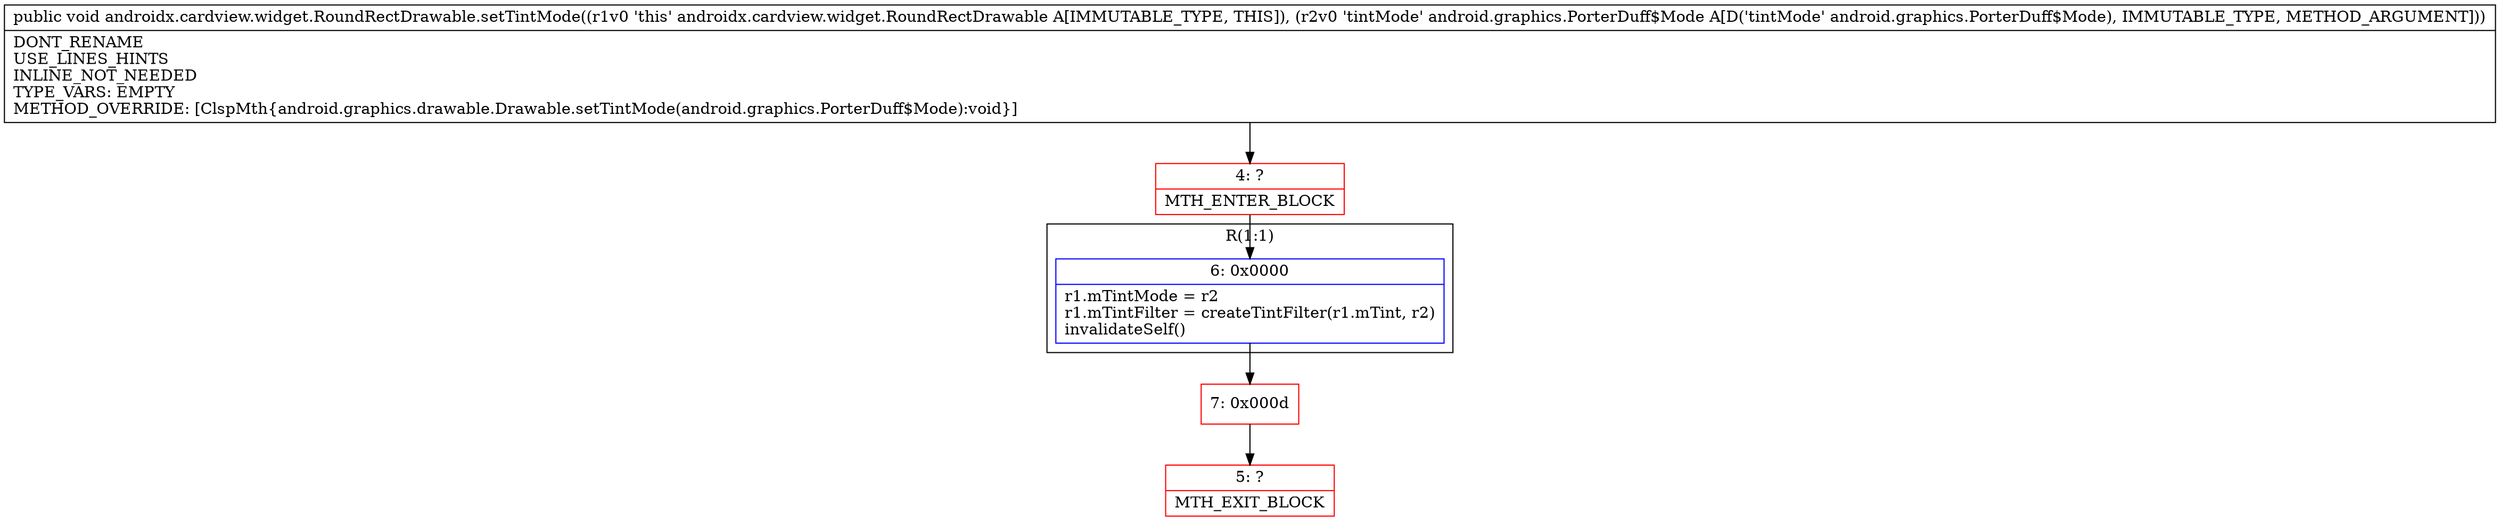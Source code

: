 digraph "CFG forandroidx.cardview.widget.RoundRectDrawable.setTintMode(Landroid\/graphics\/PorterDuff$Mode;)V" {
subgraph cluster_Region_160740086 {
label = "R(1:1)";
node [shape=record,color=blue];
Node_6 [shape=record,label="{6\:\ 0x0000|r1.mTintMode = r2\lr1.mTintFilter = createTintFilter(r1.mTint, r2)\linvalidateSelf()\l}"];
}
Node_4 [shape=record,color=red,label="{4\:\ ?|MTH_ENTER_BLOCK\l}"];
Node_7 [shape=record,color=red,label="{7\:\ 0x000d}"];
Node_5 [shape=record,color=red,label="{5\:\ ?|MTH_EXIT_BLOCK\l}"];
MethodNode[shape=record,label="{public void androidx.cardview.widget.RoundRectDrawable.setTintMode((r1v0 'this' androidx.cardview.widget.RoundRectDrawable A[IMMUTABLE_TYPE, THIS]), (r2v0 'tintMode' android.graphics.PorterDuff$Mode A[D('tintMode' android.graphics.PorterDuff$Mode), IMMUTABLE_TYPE, METHOD_ARGUMENT]))  | DONT_RENAME\lUSE_LINES_HINTS\lINLINE_NOT_NEEDED\lTYPE_VARS: EMPTY\lMETHOD_OVERRIDE: [ClspMth\{android.graphics.drawable.Drawable.setTintMode(android.graphics.PorterDuff$Mode):void\}]\l}"];
MethodNode -> Node_4;Node_6 -> Node_7;
Node_4 -> Node_6;
Node_7 -> Node_5;
}

